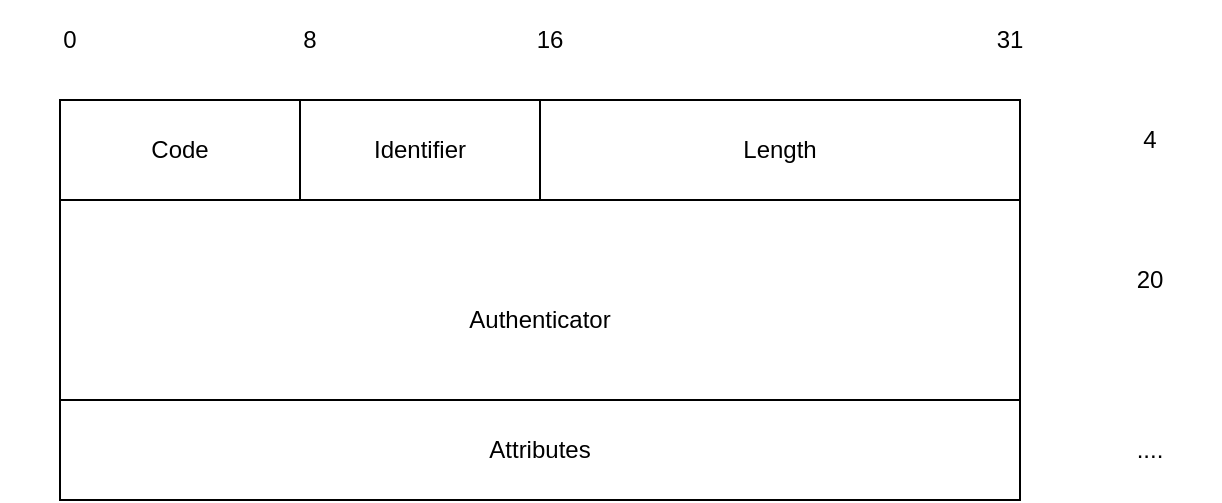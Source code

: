 <mxfile version="21.1.1" type="github">
  <diagram name="第 1 页" id="ubcBWuANmGFOUOO9k5Sy">
    <mxGraphModel dx="1025" dy="787" grid="1" gridSize="10" guides="1" tooltips="1" connect="1" arrows="1" fold="1" page="1" pageScale="1" pageWidth="827" pageHeight="1169" math="0" shadow="0">
      <root>
        <mxCell id="0" />
        <mxCell id="1" parent="0" />
        <mxCell id="QUq3W0ir39bzS1jsgw1L-1" value="" style="rounded=0;whiteSpace=wrap;html=1;" vertex="1" parent="1">
          <mxGeometry x="60" y="80" width="480" height="200" as="geometry" />
        </mxCell>
        <mxCell id="QUq3W0ir39bzS1jsgw1L-2" value="Code" style="rounded=0;whiteSpace=wrap;html=1;" vertex="1" parent="1">
          <mxGeometry x="60" y="80" width="120" height="50" as="geometry" />
        </mxCell>
        <mxCell id="QUq3W0ir39bzS1jsgw1L-3" value="Identifier" style="rounded=0;whiteSpace=wrap;html=1;" vertex="1" parent="1">
          <mxGeometry x="180" y="80" width="120" height="50" as="geometry" />
        </mxCell>
        <mxCell id="QUq3W0ir39bzS1jsgw1L-4" value="Length" style="rounded=0;whiteSpace=wrap;html=1;" vertex="1" parent="1">
          <mxGeometry x="300" y="80" width="240" height="50" as="geometry" />
        </mxCell>
        <mxCell id="QUq3W0ir39bzS1jsgw1L-5" value="Authenticator" style="rounded=0;whiteSpace=wrap;html=1;" vertex="1" parent="1">
          <mxGeometry x="60" y="130" width="480" height="120" as="geometry" />
        </mxCell>
        <mxCell id="QUq3W0ir39bzS1jsgw1L-7" value="Attributes" style="rounded=0;whiteSpace=wrap;html=1;" vertex="1" parent="1">
          <mxGeometry x="60" y="230" width="480" height="50" as="geometry" />
        </mxCell>
        <mxCell id="QUq3W0ir39bzS1jsgw1L-12" value="0" style="rounded=0;whiteSpace=wrap;html=1;fillColor=default;strokeColor=none;" vertex="1" parent="1">
          <mxGeometry x="30" y="30" width="70" height="40" as="geometry" />
        </mxCell>
        <mxCell id="QUq3W0ir39bzS1jsgw1L-13" value="8" style="rounded=0;whiteSpace=wrap;html=1;strokeColor=none;" vertex="1" parent="1">
          <mxGeometry x="150" y="30" width="70" height="40" as="geometry" />
        </mxCell>
        <mxCell id="QUq3W0ir39bzS1jsgw1L-14" value="16" style="rounded=0;whiteSpace=wrap;html=1;strokeColor=none;" vertex="1" parent="1">
          <mxGeometry x="270" y="30" width="70" height="40" as="geometry" />
        </mxCell>
        <mxCell id="QUq3W0ir39bzS1jsgw1L-15" value="31" style="rounded=0;whiteSpace=wrap;html=1;strokeColor=none;" vertex="1" parent="1">
          <mxGeometry x="500" y="30" width="70" height="40" as="geometry" />
        </mxCell>
        <mxCell id="QUq3W0ir39bzS1jsgw1L-16" value="4" style="rounded=0;whiteSpace=wrap;html=1;fillColor=default;strokeColor=none;" vertex="1" parent="1">
          <mxGeometry x="570" y="80" width="70" height="40" as="geometry" />
        </mxCell>
        <mxCell id="QUq3W0ir39bzS1jsgw1L-19" value="20" style="rounded=0;whiteSpace=wrap;html=1;fillColor=default;strokeColor=none;" vertex="1" parent="1">
          <mxGeometry x="570" y="150" width="70" height="40" as="geometry" />
        </mxCell>
        <mxCell id="QUq3W0ir39bzS1jsgw1L-20" value="...." style="rounded=0;whiteSpace=wrap;html=1;fillColor=default;strokeColor=none;" vertex="1" parent="1">
          <mxGeometry x="570" y="235" width="70" height="40" as="geometry" />
        </mxCell>
      </root>
    </mxGraphModel>
  </diagram>
</mxfile>

